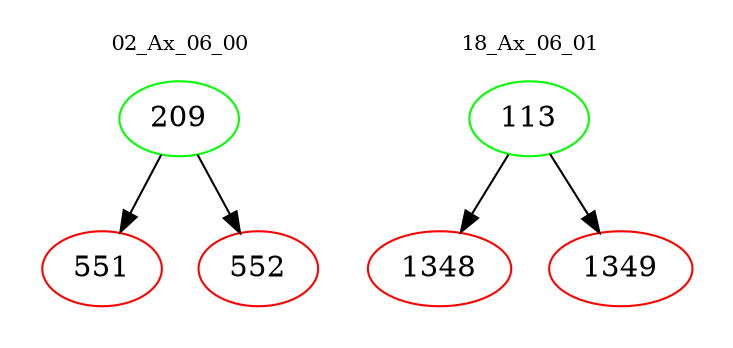 digraph{
subgraph cluster_0 {
color = white
label = "02_Ax_06_00";
fontsize=10;
T0_209 [label="209", color="green"]
T0_209 -> T0_551 [color="black"]
T0_551 [label="551", color="red"]
T0_209 -> T0_552 [color="black"]
T0_552 [label="552", color="red"]
}
subgraph cluster_1 {
color = white
label = "18_Ax_06_01";
fontsize=10;
T1_113 [label="113", color="green"]
T1_113 -> T1_1348 [color="black"]
T1_1348 [label="1348", color="red"]
T1_113 -> T1_1349 [color="black"]
T1_1349 [label="1349", color="red"]
}
}
